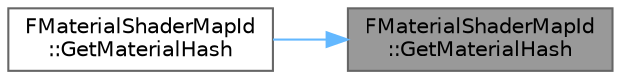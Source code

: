 digraph "FMaterialShaderMapId::GetMaterialHash"
{
 // INTERACTIVE_SVG=YES
 // LATEX_PDF_SIZE
  bgcolor="transparent";
  edge [fontname=Helvetica,fontsize=10,labelfontname=Helvetica,labelfontsize=10];
  node [fontname=Helvetica,fontsize=10,shape=box,height=0.2,width=0.4];
  rankdir="RL";
  Node1 [id="Node000001",label="FMaterialShaderMapId\l::GetMaterialHash",height=0.2,width=0.4,color="gray40", fillcolor="grey60", style="filled", fontcolor="black",tooltip="Hashes the material-specific part of this shader map Id."];
  Node1 -> Node2 [id="edge1_Node000001_Node000002",dir="back",color="steelblue1",style="solid",tooltip=" "];
  Node2 [id="Node000002",label="FMaterialShaderMapId\l::GetMaterialHash",height=0.2,width=0.4,color="grey40", fillcolor="white", style="filled",URL="$dc/de4/classFMaterialShaderMapId.html#a097c58f2b989803b680d493ad7d9ccaa",tooltip=" "];
}
